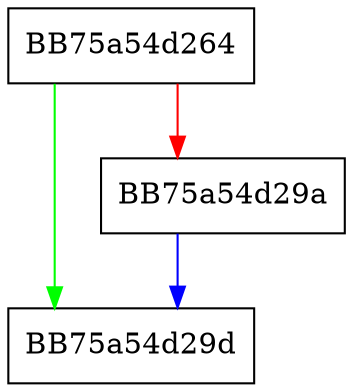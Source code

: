 digraph find {
  node [shape="box"];
  graph [splines=ortho];
  BB75a54d264 -> BB75a54d29d [color="green"];
  BB75a54d264 -> BB75a54d29a [color="red"];
  BB75a54d29a -> BB75a54d29d [color="blue"];
}